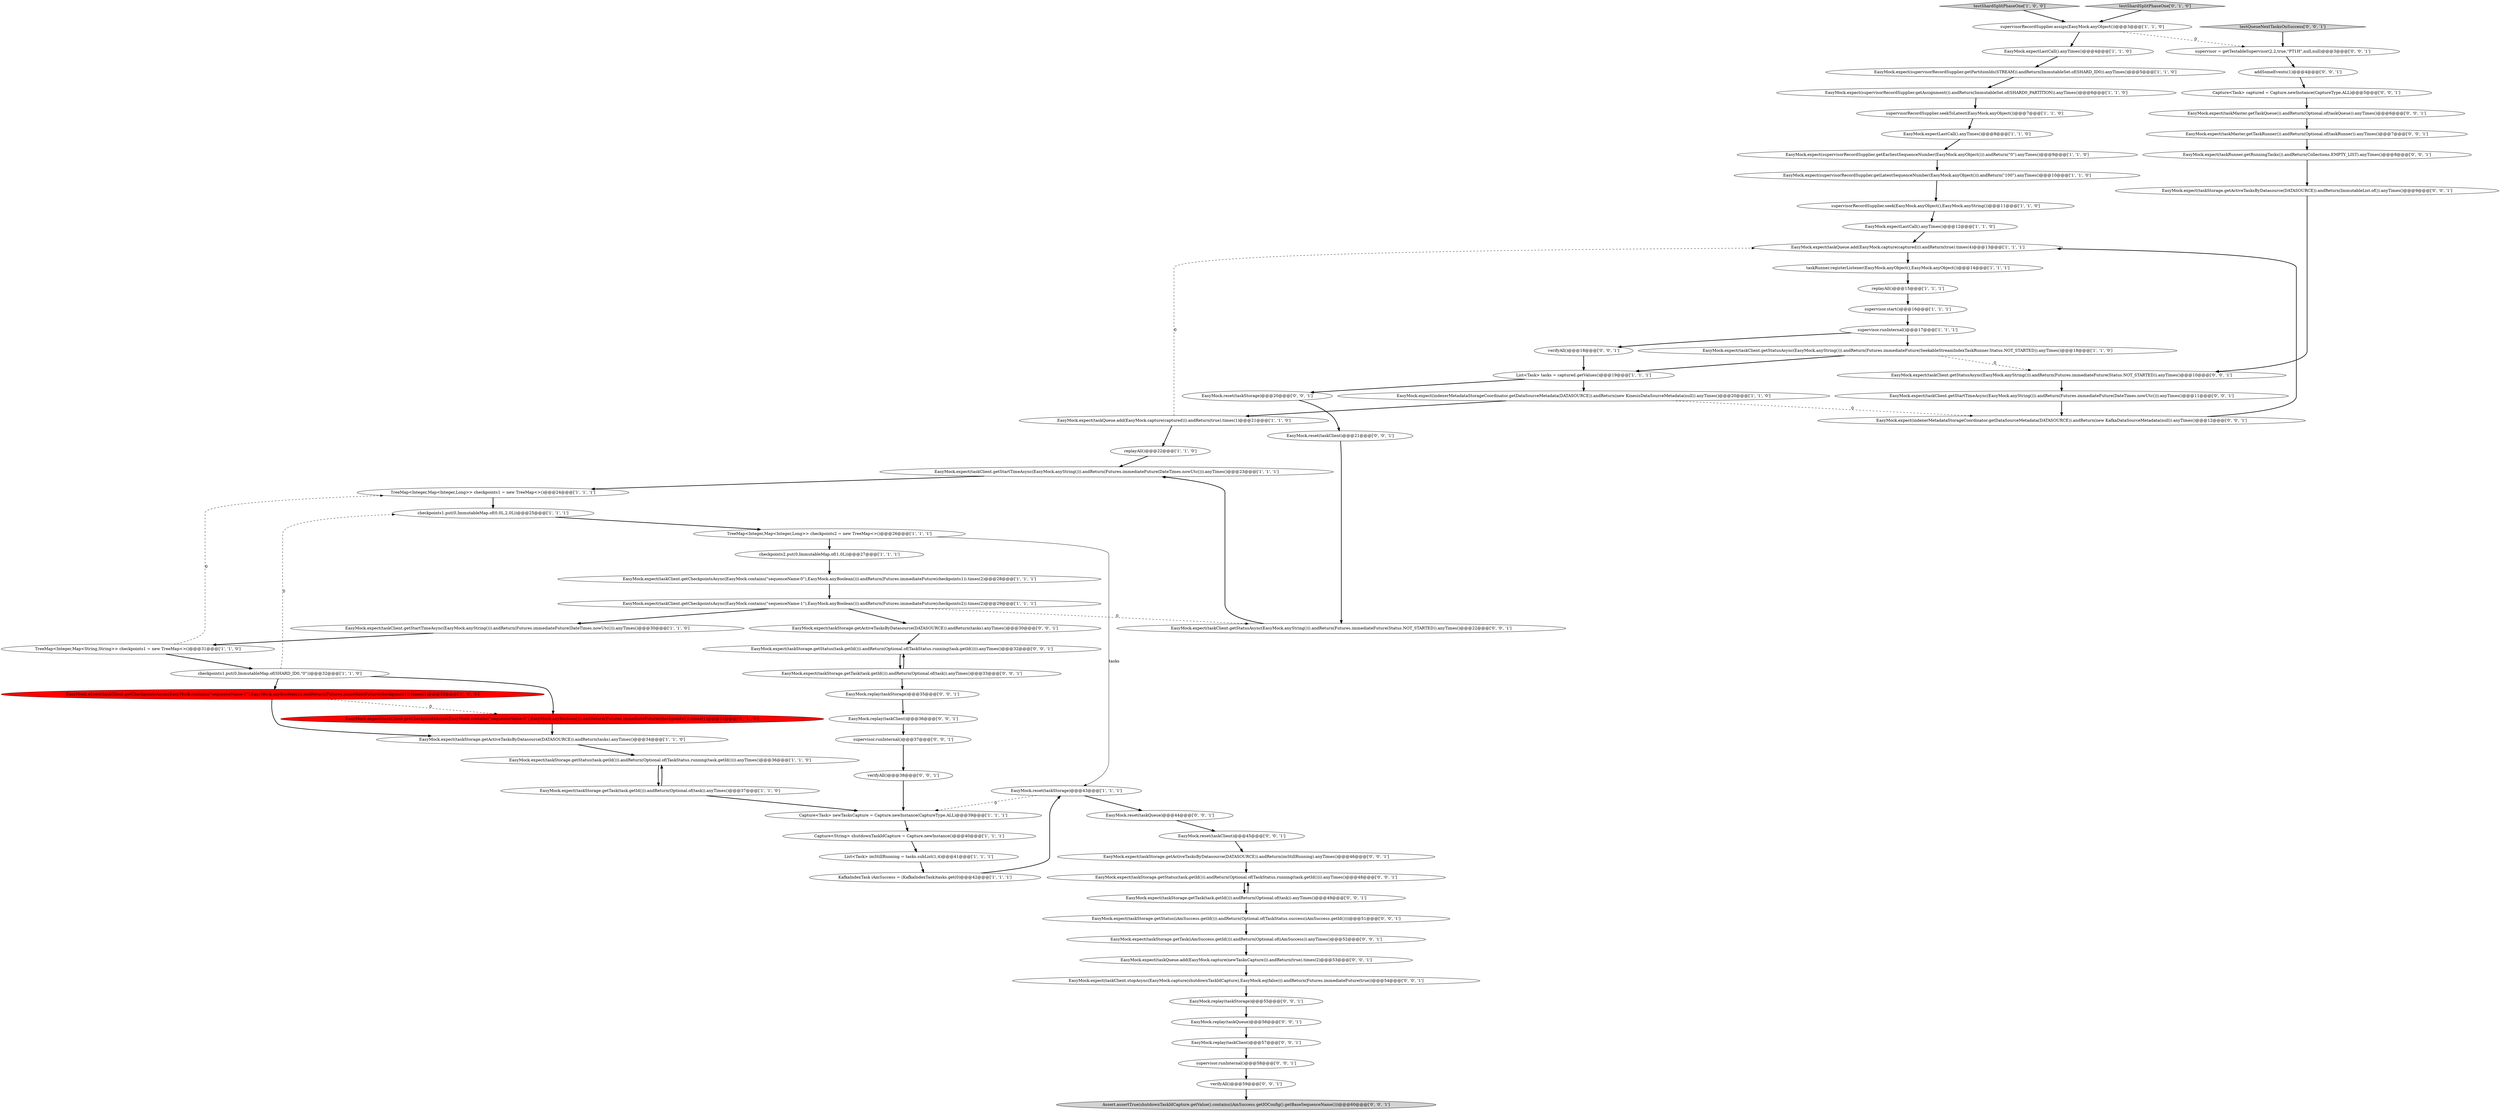 digraph {
2 [style = filled, label = "EasyMock.expectLastCall().anyTimes()@@@4@@@['1', '1', '0']", fillcolor = white, shape = ellipse image = "AAA0AAABBB1BBB"];
76 [style = filled, label = "EasyMock.expect(taskMaster.getTaskQueue()).andReturn(Optional.of(taskQueue)).anyTimes()@@@6@@@['0', '0', '1']", fillcolor = white, shape = ellipse image = "AAA0AAABBB3BBB"];
17 [style = filled, label = "List<Task> tasks = captured.getValues()@@@19@@@['1', '1', '1']", fillcolor = white, shape = ellipse image = "AAA0AAABBB1BBB"];
5 [style = filled, label = "checkpoints1.put(0,ImmutableMap.of(SHARD_ID0,\"0\"))@@@32@@@['1', '1', '0']", fillcolor = white, shape = ellipse image = "AAA0AAABBB1BBB"];
51 [style = filled, label = "EasyMock.expect(taskClient.getStartTimeAsync(EasyMock.anyString())).andReturn(Futures.immediateFuture(DateTimes.nowUtc())).anyTimes()@@@11@@@['0', '0', '1']", fillcolor = white, shape = ellipse image = "AAA0AAABBB3BBB"];
7 [style = filled, label = "EasyMock.reset(taskStorage)@@@43@@@['1', '1', '1']", fillcolor = white, shape = ellipse image = "AAA0AAABBB1BBB"];
43 [style = filled, label = "verifyAll()@@@38@@@['0', '0', '1']", fillcolor = white, shape = ellipse image = "AAA0AAABBB3BBB"];
6 [style = filled, label = "EasyMock.expect(taskQueue.add(EasyMock.capture(captured))).andReturn(true).times(1)@@@21@@@['1', '1', '0']", fillcolor = white, shape = ellipse image = "AAA0AAABBB1BBB"];
55 [style = filled, label = "EasyMock.expect(taskStorage.getStatus(task.getId())).andReturn(Optional.of(TaskStatus.running(task.getId()))).anyTimes()@@@48@@@['0', '0', '1']", fillcolor = white, shape = ellipse image = "AAA0AAABBB3BBB"];
60 [style = filled, label = "EasyMock.expect(taskStorage.getActiveTasksByDatasource(DATASOURCE)).andReturn(ImmutableList.of()).anyTimes()@@@9@@@['0', '0', '1']", fillcolor = white, shape = ellipse image = "AAA0AAABBB3BBB"];
10 [style = filled, label = "EasyMock.expect(taskClient.getStatusAsync(EasyMock.anyString())).andReturn(Futures.immediateFuture(SeekableStreamIndexTaskRunner.Status.NOT_STARTED)).anyTimes()@@@18@@@['1', '1', '0']", fillcolor = white, shape = ellipse image = "AAA0AAABBB1BBB"];
78 [style = filled, label = "supervisor.runInternal()@@@37@@@['0', '0', '1']", fillcolor = white, shape = ellipse image = "AAA0AAABBB3BBB"];
75 [style = filled, label = "EasyMock.expect(taskStorage.getActiveTasksByDatasource(DATASOURCE)).andReturn(imStillRunning).anyTimes()@@@46@@@['0', '0', '1']", fillcolor = white, shape = ellipse image = "AAA0AAABBB3BBB"];
65 [style = filled, label = "EasyMock.expect(taskStorage.getActiveTasksByDatasource(DATASOURCE)).andReturn(tasks).anyTimes()@@@30@@@['0', '0', '1']", fillcolor = white, shape = ellipse image = "AAA0AAABBB3BBB"];
25 [style = filled, label = "supervisorRecordSupplier.assign(EasyMock.anyObject())@@@3@@@['1', '1', '0']", fillcolor = white, shape = ellipse image = "AAA0AAABBB1BBB"];
22 [style = filled, label = "replayAll()@@@15@@@['1', '1', '1']", fillcolor = white, shape = ellipse image = "AAA0AAABBB1BBB"];
0 [style = filled, label = "EasyMock.expect(taskClient.getCheckpointsAsync(EasyMock.contains(\"sequenceName-1\"),EasyMock.anyBoolean())).andReturn(Futures.immediateFuture(checkpoints1)).times(1)@@@33@@@['1', '0', '0']", fillcolor = red, shape = ellipse image = "AAA1AAABBB1BBB"];
70 [style = filled, label = "EasyMock.reset(taskClient)@@@45@@@['0', '0', '1']", fillcolor = white, shape = ellipse image = "AAA0AAABBB3BBB"];
12 [style = filled, label = "EasyMock.expect(supervisorRecordSupplier.getAssignment()).andReturn(ImmutableSet.of(SHARD0_PARTITION)).anyTimes()@@@6@@@['1', '1', '0']", fillcolor = white, shape = ellipse image = "AAA0AAABBB1BBB"];
3 [style = filled, label = "EasyMock.expect(supervisorRecordSupplier.getPartitionIds(STREAM)).andReturn(ImmutableSet.of(SHARD_ID0)).anyTimes()@@@5@@@['1', '1', '0']", fillcolor = white, shape = ellipse image = "AAA0AAABBB1BBB"];
33 [style = filled, label = "testShardSplitPhaseOne['1', '0', '0']", fillcolor = lightgray, shape = diamond image = "AAA0AAABBB1BBB"];
40 [style = filled, label = "EasyMock.expect(taskClient.getCheckpointsAsync(EasyMock.contains(\"sequenceName-0\"),EasyMock.anyBoolean())).andReturn(Futures.immediateFuture(checkpoints1)).times(1)@@@33@@@['0', '1', '0']", fillcolor = red, shape = ellipse image = "AAA1AAABBB2BBB"];
63 [style = filled, label = "EasyMock.replay(taskStorage)@@@55@@@['0', '0', '1']", fillcolor = white, shape = ellipse image = "AAA0AAABBB3BBB"];
44 [style = filled, label = "EasyMock.expect(taskClient.stopAsync(EasyMock.capture(shutdownTaskIdCapture),EasyMock.eq(false))).andReturn(Futures.immediateFuture(true))@@@54@@@['0', '0', '1']", fillcolor = white, shape = ellipse image = "AAA0AAABBB3BBB"];
72 [style = filled, label = "EasyMock.reset(taskClient)@@@21@@@['0', '0', '1']", fillcolor = white, shape = ellipse image = "AAA0AAABBB3BBB"];
36 [style = filled, label = "EasyMock.expect(taskStorage.getTask(task.getId())).andReturn(Optional.of(task)).anyTimes()@@@37@@@['1', '1', '0']", fillcolor = white, shape = ellipse image = "AAA0AAABBB1BBB"];
24 [style = filled, label = "Capture<Task> newTasksCapture = Capture.newInstance(CaptureType.ALL)@@@39@@@['1', '1', '1']", fillcolor = white, shape = ellipse image = "AAA0AAABBB1BBB"];
26 [style = filled, label = "EasyMock.expect(taskStorage.getStatus(task.getId())).andReturn(Optional.of(TaskStatus.running(task.getId()))).anyTimes()@@@36@@@['1', '1', '0']", fillcolor = white, shape = ellipse image = "AAA0AAABBB1BBB"];
46 [style = filled, label = "EasyMock.replay(taskQueue)@@@56@@@['0', '0', '1']", fillcolor = white, shape = ellipse image = "AAA0AAABBB3BBB"];
48 [style = filled, label = "EasyMock.expect(taskMaster.getTaskRunner()).andReturn(Optional.of(taskRunner)).anyTimes()@@@7@@@['0', '0', '1']", fillcolor = white, shape = ellipse image = "AAA0AAABBB3BBB"];
19 [style = filled, label = "EasyMock.expect(taskClient.getStartTimeAsync(EasyMock.anyString())).andReturn(Futures.immediateFuture(DateTimes.nowUtc())).anyTimes()@@@30@@@['1', '1', '0']", fillcolor = white, shape = ellipse image = "AAA0AAABBB1BBB"];
64 [style = filled, label = "EasyMock.expect(taskStorage.getTask(task.getId())).andReturn(Optional.of(task)).anyTimes()@@@49@@@['0', '0', '1']", fillcolor = white, shape = ellipse image = "AAA0AAABBB3BBB"];
31 [style = filled, label = "supervisor.runInternal()@@@17@@@['1', '1', '1']", fillcolor = white, shape = ellipse image = "AAA0AAABBB1BBB"];
32 [style = filled, label = "Capture<String> shutdownTaskIdCapture = Capture.newInstance()@@@40@@@['1', '1', '1']", fillcolor = white, shape = ellipse image = "AAA0AAABBB1BBB"];
49 [style = filled, label = "verifyAll()@@@18@@@['0', '0', '1']", fillcolor = white, shape = ellipse image = "AAA0AAABBB3BBB"];
21 [style = filled, label = "EasyMock.expectLastCall().anyTimes()@@@8@@@['1', '1', '0']", fillcolor = white, shape = ellipse image = "AAA0AAABBB1BBB"];
28 [style = filled, label = "supervisor.start()@@@16@@@['1', '1', '1']", fillcolor = white, shape = ellipse image = "AAA0AAABBB1BBB"];
67 [style = filled, label = "EasyMock.replay(taskClient)@@@57@@@['0', '0', '1']", fillcolor = white, shape = ellipse image = "AAA0AAABBB3BBB"];
20 [style = filled, label = "replayAll()@@@22@@@['1', '1', '0']", fillcolor = white, shape = ellipse image = "AAA0AAABBB1BBB"];
18 [style = filled, label = "List<Task> imStillRunning = tasks.subList(1,4)@@@41@@@['1', '1', '1']", fillcolor = white, shape = ellipse image = "AAA0AAABBB1BBB"];
16 [style = filled, label = "EasyMock.expectLastCall().anyTimes()@@@12@@@['1', '1', '0']", fillcolor = white, shape = ellipse image = "AAA0AAABBB1BBB"];
59 [style = filled, label = "EasyMock.expect(taskClient.getStatusAsync(EasyMock.anyString())).andReturn(Futures.immediateFuture(Status.NOT_STARTED)).anyTimes()@@@22@@@['0', '0', '1']", fillcolor = white, shape = ellipse image = "AAA0AAABBB3BBB"];
71 [style = filled, label = "EasyMock.expect(taskStorage.getTask(iAmSuccess.getId())).andReturn(Optional.of(iAmSuccess)).anyTimes()@@@52@@@['0', '0', '1']", fillcolor = white, shape = ellipse image = "AAA0AAABBB3BBB"];
54 [style = filled, label = "EasyMock.expect(taskQueue.add(EasyMock.capture(newTasksCapture))).andReturn(true).times(2)@@@53@@@['0', '0', '1']", fillcolor = white, shape = ellipse image = "AAA0AAABBB3BBB"];
69 [style = filled, label = "supervisor = getTestableSupervisor(2,2,true,\"PT1H\",null,null)@@@3@@@['0', '0', '1']", fillcolor = white, shape = ellipse image = "AAA0AAABBB3BBB"];
29 [style = filled, label = "TreeMap<Integer,Map<Integer,Long>> checkpoints1 = new TreeMap<>()@@@24@@@['1', '1', '1']", fillcolor = white, shape = ellipse image = "AAA0AAABBB1BBB"];
73 [style = filled, label = "EasyMock.expect(taskRunner.getRunningTasks()).andReturn(Collections.EMPTY_LIST).anyTimes()@@@8@@@['0', '0', '1']", fillcolor = white, shape = ellipse image = "AAA0AAABBB3BBB"];
41 [style = filled, label = "testShardSplitPhaseOne['0', '1', '0']", fillcolor = lightgray, shape = diamond image = "AAA0AAABBB2BBB"];
38 [style = filled, label = "EasyMock.expect(supervisorRecordSupplier.getLatestSequenceNumber(EasyMock.anyObject())).andReturn(\"100\").anyTimes()@@@10@@@['1', '1', '0']", fillcolor = white, shape = ellipse image = "AAA0AAABBB1BBB"];
4 [style = filled, label = "checkpoints2.put(0,ImmutableMap.of(1,0L))@@@27@@@['1', '1', '1']", fillcolor = white, shape = ellipse image = "AAA0AAABBB1BBB"];
74 [style = filled, label = "EasyMock.expect(taskClient.getStatusAsync(EasyMock.anyString())).andReturn(Futures.immediateFuture(Status.NOT_STARTED)).anyTimes()@@@10@@@['0', '0', '1']", fillcolor = white, shape = ellipse image = "AAA0AAABBB3BBB"];
47 [style = filled, label = "testQueueNextTasksOnSuccess['0', '0', '1']", fillcolor = lightgray, shape = diamond image = "AAA0AAABBB3BBB"];
9 [style = filled, label = "supervisorRecordSupplier.seekToLatest(EasyMock.anyObject())@@@7@@@['1', '1', '0']", fillcolor = white, shape = ellipse image = "AAA0AAABBB1BBB"];
15 [style = filled, label = "supervisorRecordSupplier.seek(EasyMock.anyObject(),EasyMock.anyString())@@@11@@@['1', '1', '0']", fillcolor = white, shape = ellipse image = "AAA0AAABBB1BBB"];
35 [style = filled, label = "EasyMock.expect(taskStorage.getActiveTasksByDatasource(DATASOURCE)).andReturn(tasks).anyTimes()@@@34@@@['1', '1', '0']", fillcolor = white, shape = ellipse image = "AAA0AAABBB1BBB"];
50 [style = filled, label = "EasyMock.expect(taskStorage.getStatus(iAmSuccess.getId())).andReturn(Optional.of(TaskStatus.success(iAmSuccess.getId())))@@@51@@@['0', '0', '1']", fillcolor = white, shape = ellipse image = "AAA0AAABBB3BBB"];
57 [style = filled, label = "EasyMock.expect(taskStorage.getTask(task.getId())).andReturn(Optional.of(task)).anyTimes()@@@33@@@['0', '0', '1']", fillcolor = white, shape = ellipse image = "AAA0AAABBB3BBB"];
62 [style = filled, label = "supervisor.runInternal()@@@58@@@['0', '0', '1']", fillcolor = white, shape = ellipse image = "AAA0AAABBB3BBB"];
77 [style = filled, label = "Assert.assertTrue(shutdownTaskIdCapture.getValue().contains(iAmSuccess.getIOConfig().getBaseSequenceName()))@@@60@@@['0', '0', '1']", fillcolor = lightgray, shape = ellipse image = "AAA0AAABBB3BBB"];
11 [style = filled, label = "TreeMap<Integer,Map<Integer,Long>> checkpoints2 = new TreeMap<>()@@@26@@@['1', '1', '1']", fillcolor = white, shape = ellipse image = "AAA0AAABBB1BBB"];
42 [style = filled, label = "addSomeEvents(1)@@@4@@@['0', '0', '1']", fillcolor = white, shape = ellipse image = "AAA0AAABBB3BBB"];
14 [style = filled, label = "EasyMock.expect(taskClient.getCheckpointsAsync(EasyMock.contains(\"sequenceName-1\"),EasyMock.anyBoolean())).andReturn(Futures.immediateFuture(checkpoints2)).times(2)@@@29@@@['1', '1', '1']", fillcolor = white, shape = ellipse image = "AAA0AAABBB1BBB"];
52 [style = filled, label = "EasyMock.replay(taskClient)@@@36@@@['0', '0', '1']", fillcolor = white, shape = ellipse image = "AAA0AAABBB3BBB"];
13 [style = filled, label = "EasyMock.expect(taskClient.getCheckpointsAsync(EasyMock.contains(\"sequenceName-0\"),EasyMock.anyBoolean())).andReturn(Futures.immediateFuture(checkpoints1)).times(2)@@@28@@@['1', '1', '1']", fillcolor = white, shape = ellipse image = "AAA0AAABBB1BBB"];
66 [style = filled, label = "EasyMock.replay(taskStorage)@@@35@@@['0', '0', '1']", fillcolor = white, shape = ellipse image = "AAA0AAABBB3BBB"];
37 [style = filled, label = "EasyMock.expect(taskClient.getStartTimeAsync(EasyMock.anyString())).andReturn(Futures.immediateFuture(DateTimes.nowUtc())).anyTimes()@@@23@@@['1', '1', '1']", fillcolor = white, shape = ellipse image = "AAA0AAABBB1BBB"];
1 [style = filled, label = "KafkaIndexTask iAmSuccess = (KafkaIndexTask)tasks.get(0)@@@42@@@['1', '1', '1']", fillcolor = white, shape = ellipse image = "AAA0AAABBB1BBB"];
34 [style = filled, label = "EasyMock.expect(indexerMetadataStorageCoordinator.getDataSourceMetadata(DATASOURCE)).andReturn(new KinesisDataSourceMetadata(null)).anyTimes()@@@20@@@['1', '1', '0']", fillcolor = white, shape = ellipse image = "AAA0AAABBB1BBB"];
45 [style = filled, label = "verifyAll()@@@59@@@['0', '0', '1']", fillcolor = white, shape = ellipse image = "AAA0AAABBB3BBB"];
61 [style = filled, label = "EasyMock.reset(taskQueue)@@@44@@@['0', '0', '1']", fillcolor = white, shape = ellipse image = "AAA0AAABBB3BBB"];
8 [style = filled, label = "EasyMock.expect(supervisorRecordSupplier.getEarliestSequenceNumber(EasyMock.anyObject())).andReturn(\"0\").anyTimes()@@@9@@@['1', '1', '0']", fillcolor = white, shape = ellipse image = "AAA0AAABBB1BBB"];
53 [style = filled, label = "EasyMock.expect(taskStorage.getStatus(task.getId())).andReturn(Optional.of(TaskStatus.running(task.getId()))).anyTimes()@@@32@@@['0', '0', '1']", fillcolor = white, shape = ellipse image = "AAA0AAABBB3BBB"];
56 [style = filled, label = "EasyMock.expect(indexerMetadataStorageCoordinator.getDataSourceMetadata(DATASOURCE)).andReturn(new KafkaDataSourceMetadata(null)).anyTimes()@@@12@@@['0', '0', '1']", fillcolor = white, shape = ellipse image = "AAA0AAABBB3BBB"];
58 [style = filled, label = "EasyMock.reset(taskStorage)@@@20@@@['0', '0', '1']", fillcolor = white, shape = ellipse image = "AAA0AAABBB3BBB"];
23 [style = filled, label = "taskRunner.registerListener(EasyMock.anyObject(),EasyMock.anyObject())@@@14@@@['1', '1', '1']", fillcolor = white, shape = ellipse image = "AAA0AAABBB1BBB"];
30 [style = filled, label = "checkpoints1.put(0,ImmutableMap.of(0,0L,2,0L))@@@25@@@['1', '1', '1']", fillcolor = white, shape = ellipse image = "AAA0AAABBB1BBB"];
68 [style = filled, label = "Capture<Task> captured = Capture.newInstance(CaptureType.ALL)@@@5@@@['0', '0', '1']", fillcolor = white, shape = ellipse image = "AAA0AAABBB3BBB"];
39 [style = filled, label = "EasyMock.expect(taskQueue.add(EasyMock.capture(captured))).andReturn(true).times(4)@@@13@@@['1', '1', '1']", fillcolor = white, shape = ellipse image = "AAA0AAABBB1BBB"];
27 [style = filled, label = "TreeMap<Integer,Map<String,String>> checkpoints1 = new TreeMap<>()@@@31@@@['1', '1', '0']", fillcolor = white, shape = ellipse image = "AAA0AAABBB1BBB"];
44->63 [style = bold, label=""];
29->30 [style = bold, label=""];
66->52 [style = bold, label=""];
10->74 [style = dashed, label="0"];
24->32 [style = bold, label=""];
21->8 [style = bold, label=""];
47->69 [style = bold, label=""];
14->65 [style = bold, label=""];
10->17 [style = bold, label=""];
12->9 [style = bold, label=""];
38->15 [style = bold, label=""];
74->51 [style = bold, label=""];
69->42 [style = bold, label=""];
30->11 [style = bold, label=""];
23->22 [style = bold, label=""];
36->24 [style = bold, label=""];
5->0 [style = bold, label=""];
34->56 [style = dashed, label="0"];
33->25 [style = bold, label=""];
43->24 [style = bold, label=""];
39->23 [style = bold, label=""];
20->37 [style = bold, label=""];
9->21 [style = bold, label=""];
27->5 [style = bold, label=""];
32->18 [style = bold, label=""];
55->64 [style = bold, label=""];
13->14 [style = bold, label=""];
73->60 [style = bold, label=""];
52->78 [style = bold, label=""];
68->76 [style = bold, label=""];
76->48 [style = bold, label=""];
42->68 [style = bold, label=""];
62->45 [style = bold, label=""];
37->29 [style = bold, label=""];
25->2 [style = bold, label=""];
8->38 [style = bold, label=""];
60->74 [style = bold, label=""];
17->34 [style = bold, label=""];
18->1 [style = bold, label=""];
54->44 [style = bold, label=""];
70->75 [style = bold, label=""];
16->39 [style = bold, label=""];
49->17 [style = bold, label=""];
65->53 [style = bold, label=""];
61->70 [style = bold, label=""];
57->53 [style = bold, label=""];
5->30 [style = dashed, label="0"];
75->55 [style = bold, label=""];
71->54 [style = bold, label=""];
40->35 [style = bold, label=""];
57->66 [style = bold, label=""];
64->55 [style = bold, label=""];
28->31 [style = bold, label=""];
2->3 [style = bold, label=""];
11->4 [style = bold, label=""];
4->13 [style = bold, label=""];
17->58 [style = bold, label=""];
14->19 [style = bold, label=""];
22->28 [style = bold, label=""];
31->49 [style = bold, label=""];
59->37 [style = bold, label=""];
3->12 [style = bold, label=""];
72->59 [style = bold, label=""];
1->7 [style = bold, label=""];
6->20 [style = bold, label=""];
58->72 [style = bold, label=""];
27->29 [style = dashed, label="0"];
63->46 [style = bold, label=""];
46->67 [style = bold, label=""];
31->10 [style = bold, label=""];
56->39 [style = bold, label=""];
14->59 [style = dashed, label="0"];
50->71 [style = bold, label=""];
5->40 [style = bold, label=""];
35->26 [style = bold, label=""];
53->57 [style = bold, label=""];
26->36 [style = bold, label=""];
51->56 [style = bold, label=""];
45->77 [style = bold, label=""];
36->26 [style = bold, label=""];
48->73 [style = bold, label=""];
15->16 [style = bold, label=""];
78->43 [style = bold, label=""];
67->62 [style = bold, label=""];
7->24 [style = dashed, label="0"];
19->27 [style = bold, label=""];
25->69 [style = dashed, label="0"];
34->6 [style = bold, label=""];
0->35 [style = bold, label=""];
41->25 [style = bold, label=""];
7->61 [style = bold, label=""];
64->50 [style = bold, label=""];
0->40 [style = dashed, label="0"];
6->39 [style = dashed, label="0"];
11->7 [style = solid, label="tasks"];
}
